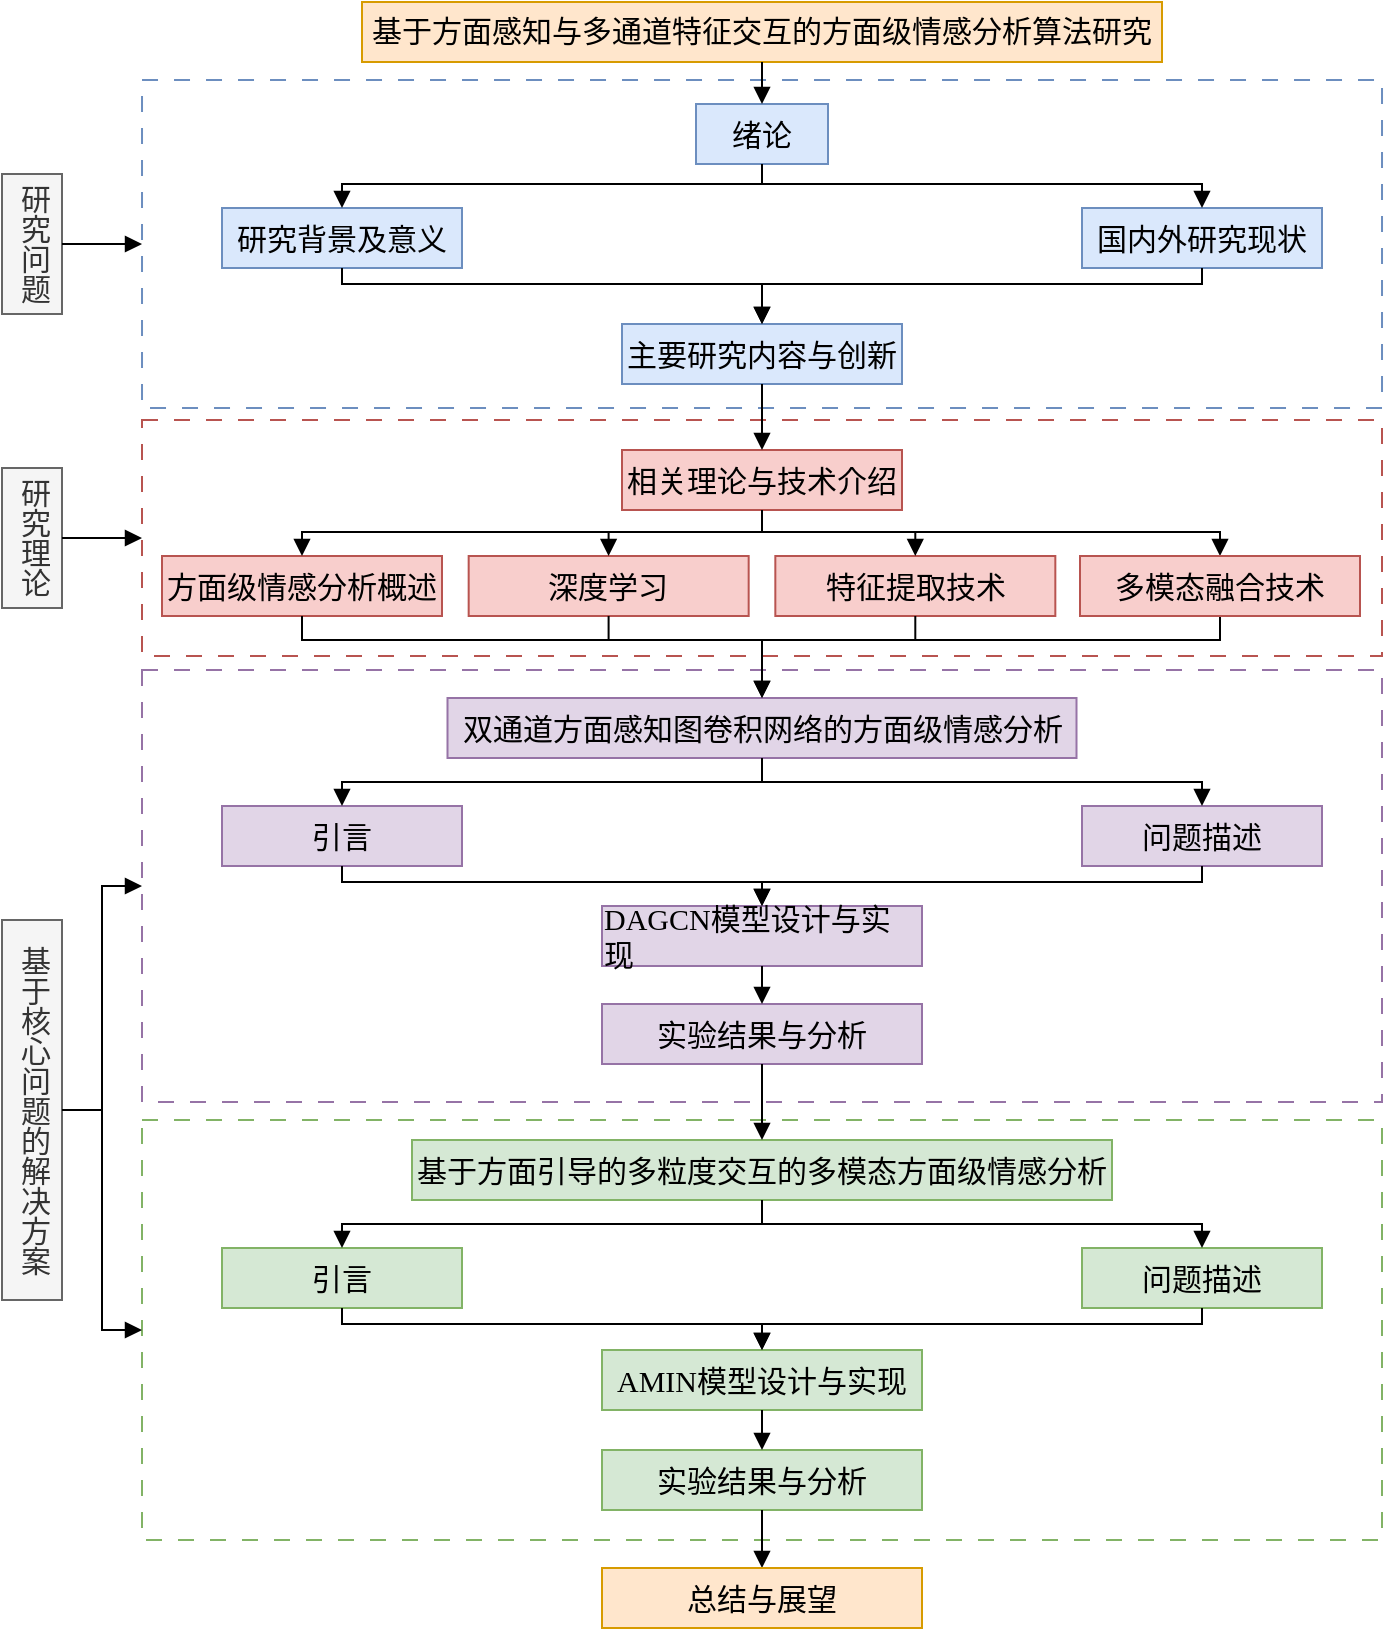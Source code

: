 <mxfile version="26.1.0">
  <diagram name="第 1 页" id="vcJ40VZtM2WvYGcIBnFR">
    <mxGraphModel dx="823" dy="549" grid="1" gridSize="10" guides="1" tooltips="1" connect="1" arrows="1" fold="1" page="1" pageScale="1" pageWidth="827" pageHeight="1169" math="0" shadow="0">
      <root>
        <mxCell id="0" />
        <mxCell id="1" parent="0" />
        <mxCell id="hmpepv-ZfLbdPi0fOxTO-10" value="" style="rounded=0;whiteSpace=wrap;html=1;dashed=1;dashPattern=8 8;fillColor=#FFFFFF;strokeColor=#6c8ebf;" parent="1" vertex="1">
          <mxGeometry x="110.01" y="120" width="620" height="164" as="geometry" />
        </mxCell>
        <mxCell id="hmpepv-ZfLbdPi0fOxTO-2" value="&lt;font&gt;&lt;font style=&quot;text-align: left;&quot;&gt;&lt;span style=&quot;line-height: 22.5px; font-family: 黑体;&quot;&gt;基于方面感知与多通道特征交互的&lt;/span&gt;&lt;/font&gt;&lt;span style=&quot;color: light-dark(rgb(0, 0, 0), rgb(255, 255, 255)); text-align: left; background-color: transparent; font-family: 黑体;&quot;&gt;方面级情感分析算法研究&lt;/span&gt;&lt;/font&gt;" style="rounded=0;whiteSpace=wrap;html=1;fontSize=15;fillColor=#ffe6cc;strokeColor=#d79b00;" parent="1" vertex="1">
          <mxGeometry x="220" y="81" width="400" height="30" as="geometry" />
        </mxCell>
        <mxCell id="hmpepv-ZfLbdPi0fOxTO-3" value="&lt;div style=&quot;text-align: left;&quot;&gt;&lt;span style=&quot;background-color: transparent; color: light-dark(rgb(0, 0, 0), rgb(255, 255, 255));&quot;&gt;&lt;font face=&quot;黑体&quot;&gt;绪论&lt;/font&gt;&lt;/span&gt;&lt;/div&gt;" style="rounded=0;whiteSpace=wrap;html=1;fontSize=15;fillColor=#dae8fc;strokeColor=#6c8ebf;" parent="1" vertex="1">
          <mxGeometry x="387" y="132" width="66" height="30" as="geometry" />
        </mxCell>
        <mxCell id="hmpepv-ZfLbdPi0fOxTO-4" value="&lt;div style=&quot;text-align: left;&quot;&gt;&lt;span style=&quot;background-color: transparent; color: light-dark(rgb(0, 0, 0), rgb(255, 255, 255));&quot;&gt;&lt;font face=&quot;黑体&quot;&gt;研究背景及意义&lt;/font&gt;&lt;/span&gt;&lt;/div&gt;" style="rounded=0;whiteSpace=wrap;html=1;fontSize=15;fillColor=#dae8fc;strokeColor=#6c8ebf;" parent="1" vertex="1">
          <mxGeometry x="150" y="184" width="120" height="30" as="geometry" />
        </mxCell>
        <mxCell id="hmpepv-ZfLbdPi0fOxTO-5" value="&lt;div style=&quot;text-align: left;&quot;&gt;&lt;span style=&quot;background-color: transparent; color: light-dark(rgb(0, 0, 0), rgb(255, 255, 255));&quot;&gt;&lt;font face=&quot;黑体&quot;&gt;国内外研究现状&lt;/font&gt;&lt;/span&gt;&lt;/div&gt;" style="rounded=0;whiteSpace=wrap;html=1;fontSize=15;fillColor=#dae8fc;strokeColor=#6c8ebf;" parent="1" vertex="1">
          <mxGeometry x="580" y="184" width="120" height="30" as="geometry" />
        </mxCell>
        <mxCell id="hmpepv-ZfLbdPi0fOxTO-8" value="&lt;div style=&quot;text-align: left;&quot;&gt;&lt;span style=&quot;background-color: transparent; color: light-dark(rgb(0, 0, 0), rgb(255, 255, 255));&quot;&gt;&lt;font face=&quot;黑体&quot;&gt;主要研究内容与创新&lt;/font&gt;&lt;/span&gt;&lt;/div&gt;" style="rounded=0;whiteSpace=wrap;html=1;fontSize=15;fillColor=#dae8fc;strokeColor=#6c8ebf;" parent="1" vertex="1">
          <mxGeometry x="350" y="242" width="140" height="30" as="geometry" />
        </mxCell>
        <mxCell id="hmpepv-ZfLbdPi0fOxTO-11" value="" style="rounded=0;whiteSpace=wrap;html=1;dashed=1;dashPattern=8 8;fillColor=#FFFFFF;strokeColor=#b85450;" parent="1" vertex="1">
          <mxGeometry x="110" y="290" width="620" height="118" as="geometry" />
        </mxCell>
        <mxCell id="hmpepv-ZfLbdPi0fOxTO-12" value="&lt;div style=&quot;text-align: left;&quot;&gt;&lt;span style=&quot;background-color: transparent; color: light-dark(rgb(0, 0, 0), rgb(255, 255, 255));&quot;&gt;&lt;font face=&quot;黑体&quot;&gt;相关理论与技术介绍&lt;/font&gt;&lt;/span&gt;&lt;/div&gt;" style="rounded=0;whiteSpace=wrap;html=1;fontSize=15;fillColor=#f8cecc;strokeColor=#b85450;" parent="1" vertex="1">
          <mxGeometry x="350" y="305" width="140" height="30" as="geometry" />
        </mxCell>
        <mxCell id="hmpepv-ZfLbdPi0fOxTO-13" value="&lt;div style=&quot;text-align: left;&quot;&gt;&lt;span style=&quot;background-color: transparent; color: light-dark(rgb(0, 0, 0), rgb(255, 255, 255));&quot;&gt;&lt;font face=&quot;黑体&quot;&gt;方面级情感分析概述&lt;/font&gt;&lt;/span&gt;&lt;/div&gt;" style="rounded=0;whiteSpace=wrap;html=1;fontSize=15;fillColor=#f8cecc;strokeColor=#b85450;" parent="1" vertex="1">
          <mxGeometry x="120" y="358" width="140" height="30" as="geometry" />
        </mxCell>
        <mxCell id="hmpepv-ZfLbdPi0fOxTO-14" value="&lt;div style=&quot;text-align: left;&quot;&gt;&lt;span style=&quot;background-color: transparent; color: light-dark(rgb(0, 0, 0), rgb(255, 255, 255));&quot;&gt;&lt;font face=&quot;黑体&quot;&gt;特征提取技术&lt;/font&gt;&lt;/span&gt;&lt;/div&gt;" style="rounded=0;whiteSpace=wrap;html=1;fontSize=15;fillColor=#f8cecc;strokeColor=#b85450;" parent="1" vertex="1">
          <mxGeometry x="426.666" y="358" width="140" height="30" as="geometry" />
        </mxCell>
        <mxCell id="hmpepv-ZfLbdPi0fOxTO-16" value="&lt;div style=&quot;text-align: left;&quot;&gt;&lt;font face=&quot;黑体&quot;&gt;深度学习&lt;/font&gt;&lt;/div&gt;" style="rounded=0;whiteSpace=wrap;html=1;fontSize=15;fillColor=#f8cecc;strokeColor=#b85450;" parent="1" vertex="1">
          <mxGeometry x="273.333" y="358" width="140" height="30" as="geometry" />
        </mxCell>
        <mxCell id="hmpepv-ZfLbdPi0fOxTO-18" value="" style="rounded=0;whiteSpace=wrap;html=1;dashed=1;dashPattern=8 8;fillColor=#FFFFFF;strokeColor=#9673a6;" parent="1" vertex="1">
          <mxGeometry x="110" y="415" width="620" height="216" as="geometry" />
        </mxCell>
        <mxCell id="hmpepv-ZfLbdPi0fOxTO-19" value="&lt;div style=&quot;text-align: left;&quot;&gt;&lt;span style=&quot;background-color: transparent; color: light-dark(rgb(0, 0, 0), rgb(255, 255, 255));&quot;&gt;&lt;font face=&quot;黑体&quot;&gt;双通道方面感知图卷积网络的方面级情感分析&lt;/font&gt;&lt;/span&gt;&lt;/div&gt;" style="rounded=0;whiteSpace=wrap;html=1;fontSize=15;fillColor=#e1d5e7;strokeColor=#9673a6;" parent="1" vertex="1">
          <mxGeometry x="262.75" y="429" width="314.5" height="30" as="geometry" />
        </mxCell>
        <mxCell id="hmpepv-ZfLbdPi0fOxTO-20" value="&lt;div style=&quot;text-align: left;&quot;&gt;&lt;span style=&quot;background-color: transparent; color: light-dark(rgb(0, 0, 0), rgb(255, 255, 255));&quot;&gt;&lt;font face=&quot;黑体&quot;&gt;引言&lt;/font&gt;&lt;/span&gt;&lt;/div&gt;" style="rounded=0;whiteSpace=wrap;html=1;fontSize=15;fillColor=#e1d5e7;strokeColor=#9673a6;" parent="1" vertex="1">
          <mxGeometry x="150" y="483" width="120" height="30" as="geometry" />
        </mxCell>
        <mxCell id="hmpepv-ZfLbdPi0fOxTO-22" value="&lt;div style=&quot;text-align: left;&quot;&gt;&lt;span style=&quot;background-color: transparent; color: light-dark(rgb(0, 0, 0), rgb(255, 255, 255));&quot;&gt;&lt;font face=&quot;黑体&quot;&gt;DAGCN模型设计与实现&lt;/font&gt;&lt;/span&gt;&lt;/div&gt;" style="rounded=0;whiteSpace=wrap;html=1;fontSize=15;fillColor=#e1d5e7;strokeColor=#9673a6;" parent="1" vertex="1">
          <mxGeometry x="340" y="533" width="160" height="30" as="geometry" />
        </mxCell>
        <mxCell id="hmpepv-ZfLbdPi0fOxTO-23" value="&lt;div style=&quot;text-align: left;&quot;&gt;&lt;span style=&quot;background-color: transparent; color: light-dark(rgb(0, 0, 0), rgb(255, 255, 255));&quot;&gt;&lt;font face=&quot;黑体&quot;&gt;问题描述&lt;/font&gt;&lt;/span&gt;&lt;/div&gt;" style="rounded=0;whiteSpace=wrap;html=1;fontSize=15;fillColor=#e1d5e7;strokeColor=#9673a6;" parent="1" vertex="1">
          <mxGeometry x="580" y="483" width="120" height="30" as="geometry" />
        </mxCell>
        <mxCell id="hmpepv-ZfLbdPi0fOxTO-30" value="&lt;div style=&quot;text-align: left;&quot;&gt;&lt;font face=&quot;黑体&quot;&gt;实验结果与分析&lt;/font&gt;&lt;/div&gt;" style="rounded=0;whiteSpace=wrap;html=1;fontSize=15;fillColor=#e1d5e7;strokeColor=#9673a6;" parent="1" vertex="1">
          <mxGeometry x="340" y="582" width="160" height="30" as="geometry" />
        </mxCell>
        <mxCell id="hmpepv-ZfLbdPi0fOxTO-37" value="" style="rounded=0;whiteSpace=wrap;html=1;dashed=1;dashPattern=8 8;fillColor=#FFFFFF;strokeColor=#82b366;" parent="1" vertex="1">
          <mxGeometry x="110" y="640" width="620" height="210" as="geometry" />
        </mxCell>
        <mxCell id="hmpepv-ZfLbdPi0fOxTO-38" value="&lt;div style=&quot;text-align: left;&quot;&gt;&lt;span style=&quot;background-color: transparent; color: light-dark(rgb(0, 0, 0), rgb(255, 255, 255));&quot;&gt;&lt;font face=&quot;黑体&quot;&gt;基于方面引导的多粒度交互的多模态方面级情感分析&lt;/font&gt;&lt;/span&gt;&lt;/div&gt;" style="rounded=0;whiteSpace=wrap;html=1;fontSize=15;fillColor=#d5e8d4;strokeColor=#82b366;" parent="1" vertex="1">
          <mxGeometry x="245" y="650" width="350" height="30" as="geometry" />
        </mxCell>
        <mxCell id="hmpepv-ZfLbdPi0fOxTO-39" value="&lt;div style=&quot;text-align: left;&quot;&gt;&lt;span style=&quot;background-color: transparent; color: light-dark(rgb(0, 0, 0), rgb(255, 255, 255));&quot;&gt;&lt;font face=&quot;黑体&quot;&gt;引言&lt;/font&gt;&lt;/span&gt;&lt;/div&gt;" style="rounded=0;whiteSpace=wrap;html=1;fontSize=15;fillColor=#d5e8d4;strokeColor=#82b366;" parent="1" vertex="1">
          <mxGeometry x="150" y="704" width="120" height="30" as="geometry" />
        </mxCell>
        <mxCell id="hmpepv-ZfLbdPi0fOxTO-40" value="&lt;div style=&quot;text-align: left;&quot;&gt;&lt;span style=&quot;background-color: transparent; color: light-dark(rgb(0, 0, 0), rgb(255, 255, 255));&quot;&gt;&lt;font face=&quot;黑体&quot;&gt;AMIN模型设计与实现&lt;/font&gt;&lt;/span&gt;&lt;/div&gt;" style="rounded=0;whiteSpace=wrap;html=1;fontSize=15;fillColor=#d5e8d4;strokeColor=#82b366;" parent="1" vertex="1">
          <mxGeometry x="340" y="755" width="160" height="30" as="geometry" />
        </mxCell>
        <mxCell id="hmpepv-ZfLbdPi0fOxTO-41" value="&lt;div style=&quot;text-align: left;&quot;&gt;&lt;span style=&quot;background-color: transparent; color: light-dark(rgb(0, 0, 0), rgb(255, 255, 255));&quot;&gt;&lt;font face=&quot;黑体&quot;&gt;问题描述&lt;/font&gt;&lt;/span&gt;&lt;/div&gt;" style="rounded=0;whiteSpace=wrap;html=1;fontSize=15;fillColor=#d5e8d4;strokeColor=#82b366;" parent="1" vertex="1">
          <mxGeometry x="580" y="704" width="120" height="30" as="geometry" />
        </mxCell>
        <mxCell id="hmpepv-ZfLbdPi0fOxTO-42" value="&lt;div style=&quot;text-align: left;&quot;&gt;&lt;font face=&quot;黑体&quot;&gt;实验结果与分析&lt;/font&gt;&lt;/div&gt;" style="rounded=0;whiteSpace=wrap;html=1;fontSize=15;fillColor=#d5e8d4;strokeColor=#82b366;" parent="1" vertex="1">
          <mxGeometry x="340" y="805" width="160" height="30" as="geometry" />
        </mxCell>
        <mxCell id="hmpepv-ZfLbdPi0fOxTO-43" value="研究问题" style="rounded=0;whiteSpace=wrap;html=1;textDirection=vertical-rl;fontSize=15;fillColor=#f5f5f5;fontColor=#333333;strokeColor=#666666;" parent="1" vertex="1">
          <mxGeometry x="40" y="167" width="30" height="70" as="geometry" />
        </mxCell>
        <mxCell id="hmpepv-ZfLbdPi0fOxTO-44" value="研究理论" style="rounded=0;whiteSpace=wrap;html=1;textDirection=vertical-rl;fontSize=15;fillColor=#f5f5f5;fontColor=#333333;strokeColor=#666666;" parent="1" vertex="1">
          <mxGeometry x="40" y="314" width="30" height="70" as="geometry" />
        </mxCell>
        <mxCell id="hmpepv-ZfLbdPi0fOxTO-45" value="基于核心问题的解决方案" style="rounded=0;whiteSpace=wrap;html=1;textDirection=vertical-rl;fontSize=15;fillColor=#f5f5f5;fontColor=#333333;strokeColor=#666666;" parent="1" vertex="1">
          <mxGeometry x="40" y="540" width="30" height="190" as="geometry" />
        </mxCell>
        <mxCell id="hmpepv-ZfLbdPi0fOxTO-46" value="" style="endArrow=block;html=1;rounded=0;exitX=1;exitY=0.5;exitDx=0;exitDy=0;entryX=0;entryY=0.5;entryDx=0;entryDy=0;endFill=1;" parent="1" source="hmpepv-ZfLbdPi0fOxTO-43" target="hmpepv-ZfLbdPi0fOxTO-10" edge="1">
          <mxGeometry width="50" height="50" relative="1" as="geometry">
            <mxPoint x="50" y="152" as="sourcePoint" />
            <mxPoint x="100" y="102" as="targetPoint" />
          </mxGeometry>
        </mxCell>
        <mxCell id="hmpepv-ZfLbdPi0fOxTO-47" value="" style="endArrow=block;html=1;rounded=0;exitX=1;exitY=0.5;exitDx=0;exitDy=0;entryX=0;entryY=0.5;entryDx=0;entryDy=0;endFill=1;" parent="1" source="hmpepv-ZfLbdPi0fOxTO-44" target="hmpepv-ZfLbdPi0fOxTO-11" edge="1">
          <mxGeometry width="50" height="50" relative="1" as="geometry">
            <mxPoint x="80" y="195" as="sourcePoint" />
            <mxPoint x="120" y="195" as="targetPoint" />
          </mxGeometry>
        </mxCell>
        <mxCell id="hmpepv-ZfLbdPi0fOxTO-48" value="" style="endArrow=block;html=1;rounded=0;exitX=1;exitY=0.5;exitDx=0;exitDy=0;entryX=0;entryY=0.5;entryDx=0;entryDy=0;endFill=1;" parent="1" source="hmpepv-ZfLbdPi0fOxTO-45" target="hmpepv-ZfLbdPi0fOxTO-18" edge="1">
          <mxGeometry width="50" height="50" relative="1" as="geometry">
            <mxPoint x="70" y="655" as="sourcePoint" />
            <mxPoint x="120" y="352" as="targetPoint" />
            <Array as="points">
              <mxPoint x="90" y="635" />
              <mxPoint x="90" y="523" />
            </Array>
          </mxGeometry>
        </mxCell>
        <mxCell id="hmpepv-ZfLbdPi0fOxTO-49" value="" style="endArrow=block;html=1;rounded=0;exitX=1;exitY=0.5;exitDx=0;exitDy=0;endFill=1;entryX=0;entryY=0.5;entryDx=0;entryDy=0;" parent="1" source="hmpepv-ZfLbdPi0fOxTO-45" target="hmpepv-ZfLbdPi0fOxTO-37" edge="1">
          <mxGeometry width="50" height="50" relative="1" as="geometry">
            <mxPoint x="70" y="635" as="sourcePoint" />
            <mxPoint x="90" y="672" as="targetPoint" />
            <Array as="points">
              <mxPoint x="90" y="635" />
              <mxPoint x="90" y="745" />
            </Array>
          </mxGeometry>
        </mxCell>
        <mxCell id="hmpepv-ZfLbdPi0fOxTO-50" value="" style="endArrow=block;html=1;rounded=0;endFill=1;exitX=0.5;exitY=1;exitDx=0;exitDy=0;fillColor=#dae8fc;strokeColor=#000000;entryX=0.5;entryY=0;entryDx=0;entryDy=0;" parent="1" source="hmpepv-ZfLbdPi0fOxTO-2" edge="1" target="hmpepv-ZfLbdPi0fOxTO-3">
          <mxGeometry width="50" height="50" relative="1" as="geometry">
            <mxPoint x="420" y="92" as="sourcePoint" />
            <mxPoint x="420" y="134" as="targetPoint" />
          </mxGeometry>
        </mxCell>
        <mxCell id="hmpepv-ZfLbdPi0fOxTO-51" value="" style="endArrow=block;html=1;rounded=0;endFill=1;entryX=0.5;entryY=0;entryDx=0;entryDy=0;exitX=0.5;exitY=1;exitDx=0;exitDy=0;fillColor=#dae8fc;strokeColor=#000000;" parent="1" source="hmpepv-ZfLbdPi0fOxTO-3" target="hmpepv-ZfLbdPi0fOxTO-4" edge="1">
          <mxGeometry width="50" height="50" relative="1" as="geometry">
            <mxPoint x="430" y="107" as="sourcePoint" />
            <mxPoint x="430" y="144" as="targetPoint" />
            <Array as="points">
              <mxPoint x="420" y="172" />
              <mxPoint x="210" y="172" />
            </Array>
          </mxGeometry>
        </mxCell>
        <mxCell id="hmpepv-ZfLbdPi0fOxTO-52" value="" style="endArrow=block;html=1;rounded=0;endFill=1;entryX=0.5;entryY=0;entryDx=0;entryDy=0;exitX=0.5;exitY=1;exitDx=0;exitDy=0;fillColor=#dae8fc;strokeColor=#000000;" parent="1" source="hmpepv-ZfLbdPi0fOxTO-3" target="hmpepv-ZfLbdPi0fOxTO-5" edge="1">
          <mxGeometry width="50" height="50" relative="1" as="geometry">
            <mxPoint x="397" y="162" as="sourcePoint" />
            <mxPoint x="220" y="204" as="targetPoint" />
            <Array as="points">
              <mxPoint x="420" y="172" />
              <mxPoint x="640" y="172" />
            </Array>
          </mxGeometry>
        </mxCell>
        <mxCell id="hmpepv-ZfLbdPi0fOxTO-53" value="" style="endArrow=block;html=1;rounded=0;endFill=1;entryX=0.5;entryY=0;entryDx=0;entryDy=0;exitX=0.5;exitY=1;exitDx=0;exitDy=0;fillColor=#dae8fc;strokeColor=#000000;" parent="1" source="hmpepv-ZfLbdPi0fOxTO-4" target="hmpepv-ZfLbdPi0fOxTO-8" edge="1">
          <mxGeometry width="50" height="50" relative="1" as="geometry">
            <mxPoint x="463" y="162" as="sourcePoint" />
            <mxPoint x="650" y="204" as="targetPoint" />
            <Array as="points">
              <mxPoint x="210" y="222" />
              <mxPoint x="420" y="222" />
            </Array>
          </mxGeometry>
        </mxCell>
        <mxCell id="hmpepv-ZfLbdPi0fOxTO-54" value="" style="endArrow=block;html=1;rounded=0;endFill=1;entryX=0.5;entryY=0;entryDx=0;entryDy=0;exitX=0.5;exitY=1;exitDx=0;exitDy=0;fillColor=#dae8fc;strokeColor=#000000;" parent="1" source="hmpepv-ZfLbdPi0fOxTO-5" target="hmpepv-ZfLbdPi0fOxTO-8" edge="1">
          <mxGeometry width="50" height="50" relative="1" as="geometry">
            <mxPoint x="220" y="239" as="sourcePoint" />
            <mxPoint x="430" y="264" as="targetPoint" />
            <Array as="points">
              <mxPoint x="640" y="222" />
              <mxPoint x="420" y="222" />
            </Array>
          </mxGeometry>
        </mxCell>
        <mxCell id="hmpepv-ZfLbdPi0fOxTO-55" value="" style="endArrow=block;html=1;rounded=0;endFill=1;entryX=0.5;entryY=0;entryDx=0;entryDy=0;exitX=0.5;exitY=1;exitDx=0;exitDy=0;fillColor=#f8cecc;strokeColor=#000000;" parent="1" source="hmpepv-ZfLbdPi0fOxTO-8" target="hmpepv-ZfLbdPi0fOxTO-12" edge="1">
          <mxGeometry width="50" height="50" relative="1" as="geometry">
            <mxPoint x="220" y="217" as="sourcePoint" />
            <mxPoint x="430" y="242" as="targetPoint" />
          </mxGeometry>
        </mxCell>
        <mxCell id="hmpepv-ZfLbdPi0fOxTO-56" value="" style="endArrow=block;html=1;rounded=0;endFill=1;entryX=0.5;entryY=0;entryDx=0;entryDy=0;exitX=0.5;exitY=1;exitDx=0;exitDy=0;fillColor=#f8cecc;strokeColor=#000000;" parent="1" source="hmpepv-ZfLbdPi0fOxTO-12" target="hmpepv-ZfLbdPi0fOxTO-13" edge="1">
          <mxGeometry width="50" height="50" relative="1" as="geometry">
            <mxPoint x="220" y="213" as="sourcePoint" />
            <mxPoint x="430" y="238" as="targetPoint" />
            <Array as="points">
              <mxPoint x="420" y="346" />
              <mxPoint x="190" y="346" />
            </Array>
          </mxGeometry>
        </mxCell>
        <mxCell id="hmpepv-ZfLbdPi0fOxTO-57" value="" style="endArrow=block;html=1;rounded=0;endFill=1;entryX=0.5;entryY=0;entryDx=0;entryDy=0;exitX=0.5;exitY=1;exitDx=0;exitDy=0;fillColor=#f8cecc;strokeColor=#000000;" parent="1" source="hmpepv-ZfLbdPi0fOxTO-12" target="hFlMvGwMm2Udqh0mI5D_-1" edge="1">
          <mxGeometry width="50" height="50" relative="1" as="geometry">
            <mxPoint x="430" y="352" as="sourcePoint" />
            <mxPoint x="220" y="377" as="targetPoint" />
            <Array as="points">
              <mxPoint x="420" y="346" />
              <mxPoint x="649" y="346" />
            </Array>
          </mxGeometry>
        </mxCell>
        <mxCell id="hmpepv-ZfLbdPi0fOxTO-60" value="" style="endArrow=block;html=1;rounded=0;endFill=1;entryX=0.5;entryY=0;entryDx=0;entryDy=0;exitX=0.5;exitY=1;exitDx=0;exitDy=0;" parent="1" source="hmpepv-ZfLbdPi0fOxTO-19" target="hmpepv-ZfLbdPi0fOxTO-23" edge="1">
          <mxGeometry width="50" height="50" relative="1" as="geometry">
            <mxPoint x="430" y="397" as="sourcePoint" />
            <mxPoint x="430" y="441" as="targetPoint" />
            <Array as="points">
              <mxPoint x="420" y="471" />
              <mxPoint x="640" y="471" />
            </Array>
          </mxGeometry>
        </mxCell>
        <mxCell id="hmpepv-ZfLbdPi0fOxTO-61" value="" style="endArrow=block;html=1;rounded=0;endFill=1;entryX=0.5;entryY=0;entryDx=0;entryDy=0;exitX=0.5;exitY=1;exitDx=0;exitDy=0;" parent="1" source="hmpepv-ZfLbdPi0fOxTO-19" target="hmpepv-ZfLbdPi0fOxTO-20" edge="1">
          <mxGeometry width="50" height="50" relative="1" as="geometry">
            <mxPoint x="430" y="476" as="sourcePoint" />
            <mxPoint x="650" y="496" as="targetPoint" />
            <Array as="points">
              <mxPoint x="420" y="471" />
              <mxPoint x="210" y="471" />
            </Array>
          </mxGeometry>
        </mxCell>
        <mxCell id="hmpepv-ZfLbdPi0fOxTO-62" value="" style="endArrow=block;html=1;rounded=0;endFill=1;entryX=0.5;entryY=0;entryDx=0;entryDy=0;exitX=0.5;exitY=1;exitDx=0;exitDy=0;" parent="1" source="hmpepv-ZfLbdPi0fOxTO-20" target="hmpepv-ZfLbdPi0fOxTO-22" edge="1">
          <mxGeometry width="50" height="50" relative="1" as="geometry">
            <mxPoint x="430" y="476" as="sourcePoint" />
            <mxPoint x="220" y="501" as="targetPoint" />
            <Array as="points">
              <mxPoint x="210" y="521" />
              <mxPoint x="420" y="521" />
            </Array>
          </mxGeometry>
        </mxCell>
        <mxCell id="hmpepv-ZfLbdPi0fOxTO-63" value="" style="endArrow=block;html=1;rounded=0;endFill=1;exitX=0.5;exitY=1;exitDx=0;exitDy=0;entryX=0.5;entryY=0;entryDx=0;entryDy=0;" parent="1" source="hmpepv-ZfLbdPi0fOxTO-23" target="hmpepv-ZfLbdPi0fOxTO-22" edge="1">
          <mxGeometry width="50" height="50" relative="1" as="geometry">
            <mxPoint x="220" y="536" as="sourcePoint" />
            <mxPoint x="430" y="549" as="targetPoint" />
            <Array as="points">
              <mxPoint x="640" y="521" />
              <mxPoint x="420" y="521" />
            </Array>
          </mxGeometry>
        </mxCell>
        <mxCell id="hmpepv-ZfLbdPi0fOxTO-64" value="" style="endArrow=block;html=1;rounded=0;endFill=1;exitX=0.5;exitY=1;exitDx=0;exitDy=0;entryX=0.5;entryY=0;entryDx=0;entryDy=0;" parent="1" source="hmpepv-ZfLbdPi0fOxTO-22" target="hmpepv-ZfLbdPi0fOxTO-30" edge="1">
          <mxGeometry width="50" height="50" relative="1" as="geometry">
            <mxPoint x="650" y="531" as="sourcePoint" />
            <mxPoint x="430" y="549" as="targetPoint" />
          </mxGeometry>
        </mxCell>
        <mxCell id="hmpepv-ZfLbdPi0fOxTO-65" value="" style="endArrow=block;html=1;rounded=0;endFill=1;exitX=0.5;exitY=1;exitDx=0;exitDy=0;entryX=0.5;entryY=0;entryDx=0;entryDy=0;" parent="1" source="hmpepv-ZfLbdPi0fOxTO-30" target="hmpepv-ZfLbdPi0fOxTO-38" edge="1">
          <mxGeometry width="50" height="50" relative="1" as="geometry">
            <mxPoint x="430" y="603" as="sourcePoint" />
            <mxPoint x="430" y="628" as="targetPoint" />
          </mxGeometry>
        </mxCell>
        <mxCell id="hmpepv-ZfLbdPi0fOxTO-66" value="" style="endArrow=block;html=1;rounded=0;endFill=1;exitX=0.5;exitY=1;exitDx=0;exitDy=0;entryX=0.5;entryY=0;entryDx=0;entryDy=0;" parent="1" source="hmpepv-ZfLbdPi0fOxTO-38" target="hmpepv-ZfLbdPi0fOxTO-39" edge="1">
          <mxGeometry width="50" height="50" relative="1" as="geometry">
            <mxPoint x="430" y="565" as="sourcePoint" />
            <mxPoint x="430" y="590" as="targetPoint" />
            <Array as="points">
              <mxPoint x="420" y="692" />
              <mxPoint x="210" y="692" />
            </Array>
          </mxGeometry>
        </mxCell>
        <mxCell id="hmpepv-ZfLbdPi0fOxTO-67" value="" style="endArrow=block;html=1;rounded=0;endFill=1;exitX=0.5;exitY=1;exitDx=0;exitDy=0;entryX=0.5;entryY=0;entryDx=0;entryDy=0;" parent="1" source="hmpepv-ZfLbdPi0fOxTO-38" target="hmpepv-ZfLbdPi0fOxTO-41" edge="1">
          <mxGeometry width="50" height="50" relative="1" as="geometry">
            <mxPoint x="430" y="701" as="sourcePoint" />
            <mxPoint x="220" y="726" as="targetPoint" />
            <Array as="points">
              <mxPoint x="420" y="692" />
              <mxPoint x="640" y="692" />
            </Array>
          </mxGeometry>
        </mxCell>
        <mxCell id="hmpepv-ZfLbdPi0fOxTO-68" value="" style="endArrow=block;html=1;rounded=0;endFill=1;exitX=0.5;exitY=1;exitDx=0;exitDy=0;entryX=0.5;entryY=0;entryDx=0;entryDy=0;" parent="1" source="hmpepv-ZfLbdPi0fOxTO-39" target="hmpepv-ZfLbdPi0fOxTO-40" edge="1">
          <mxGeometry width="50" height="50" relative="1" as="geometry">
            <mxPoint x="430" y="701" as="sourcePoint" />
            <mxPoint x="220" y="726" as="targetPoint" />
            <Array as="points">
              <mxPoint x="210" y="742" />
              <mxPoint x="420" y="742" />
            </Array>
          </mxGeometry>
        </mxCell>
        <mxCell id="hmpepv-ZfLbdPi0fOxTO-69" value="" style="endArrow=block;html=1;rounded=0;endFill=1;exitX=0.5;exitY=1;exitDx=0;exitDy=0;entryX=0.5;entryY=0;entryDx=0;entryDy=0;" parent="1" source="hmpepv-ZfLbdPi0fOxTO-41" target="hmpepv-ZfLbdPi0fOxTO-40" edge="1">
          <mxGeometry width="50" height="50" relative="1" as="geometry">
            <mxPoint x="220" y="761" as="sourcePoint" />
            <mxPoint x="430" y="774" as="targetPoint" />
            <Array as="points">
              <mxPoint x="640" y="742" />
              <mxPoint x="420" y="742" />
            </Array>
          </mxGeometry>
        </mxCell>
        <mxCell id="hmpepv-ZfLbdPi0fOxTO-70" value="" style="endArrow=block;html=1;rounded=0;endFill=1;exitX=0.5;exitY=1;exitDx=0;exitDy=0;entryX=0.5;entryY=0;entryDx=0;entryDy=0;" parent="1" source="hmpepv-ZfLbdPi0fOxTO-40" target="hmpepv-ZfLbdPi0fOxTO-42" edge="1">
          <mxGeometry width="50" height="50" relative="1" as="geometry">
            <mxPoint x="650" y="756" as="sourcePoint" />
            <mxPoint x="430" y="774" as="targetPoint" />
          </mxGeometry>
        </mxCell>
        <mxCell id="hmpepv-ZfLbdPi0fOxTO-71" value="" style="endArrow=block;html=1;rounded=0;endFill=1;exitX=0.5;exitY=1;exitDx=0;exitDy=0;entryX=0.5;entryY=0;entryDx=0;entryDy=0;" parent="1" source="hmpepv-ZfLbdPi0fOxTO-42" target="hmpepv-ZfLbdPi0fOxTO-72" edge="1">
          <mxGeometry width="50" height="50" relative="1" as="geometry">
            <mxPoint x="430" y="809" as="sourcePoint" />
            <mxPoint x="420" y="902" as="targetPoint" />
          </mxGeometry>
        </mxCell>
        <mxCell id="hmpepv-ZfLbdPi0fOxTO-72" value="&lt;div style=&quot;text-align: left;&quot;&gt;&lt;font face=&quot;黑体&quot;&gt;总结与展望&lt;/font&gt;&lt;/div&gt;" style="rounded=0;whiteSpace=wrap;html=1;fontSize=15;fillColor=#ffe6cc;strokeColor=#d79b00;" parent="1" vertex="1">
          <mxGeometry x="340" y="864" width="160" height="30" as="geometry" />
        </mxCell>
        <mxCell id="hmpepv-ZfLbdPi0fOxTO-73" value="" style="endArrow=block;html=1;rounded=0;endFill=1;entryX=0.5;entryY=0;entryDx=0;entryDy=0;exitX=0.5;exitY=1;exitDx=0;exitDy=0;fillColor=#f8cecc;strokeColor=#000000;" parent="1" source="hmpepv-ZfLbdPi0fOxTO-13" target="hmpepv-ZfLbdPi0fOxTO-19" edge="1">
          <mxGeometry width="50" height="50" relative="1" as="geometry">
            <mxPoint x="430" y="356" as="sourcePoint" />
            <mxPoint x="220" y="381" as="targetPoint" />
            <Array as="points">
              <mxPoint x="190" y="400" />
              <mxPoint x="420" y="400" />
            </Array>
          </mxGeometry>
        </mxCell>
        <mxCell id="hmpepv-ZfLbdPi0fOxTO-74" value="" style="endArrow=block;html=1;rounded=0;endFill=1;entryX=0.5;entryY=0;entryDx=0;entryDy=0;exitX=0.5;exitY=1;exitDx=0;exitDy=0;fillColor=#f8cecc;strokeColor=#000000;" parent="1" source="hFlMvGwMm2Udqh0mI5D_-1" target="hmpepv-ZfLbdPi0fOxTO-19" edge="1">
          <mxGeometry width="50" height="50" relative="1" as="geometry">
            <mxPoint x="220" y="416" as="sourcePoint" />
            <mxPoint x="430" y="460" as="targetPoint" />
            <Array as="points">
              <mxPoint x="649" y="400" />
              <mxPoint x="420" y="400" />
            </Array>
          </mxGeometry>
        </mxCell>
        <mxCell id="hFlMvGwMm2Udqh0mI5D_-1" value="&lt;div style=&quot;text-align: left;&quot;&gt;&lt;span style=&quot;background-color: transparent; color: light-dark(rgb(0, 0, 0), rgb(255, 255, 255));&quot;&gt;&lt;font face=&quot;黑体&quot;&gt;多模态融合技术&lt;/font&gt;&lt;/span&gt;&lt;/div&gt;" style="rounded=0;whiteSpace=wrap;html=1;fontSize=15;fillColor=#f8cecc;strokeColor=#b85450;" vertex="1" parent="1">
          <mxGeometry x="579" y="358" width="140" height="30" as="geometry" />
        </mxCell>
        <mxCell id="hFlMvGwMm2Udqh0mI5D_-2" value="" style="endArrow=block;html=1;rounded=0;endFill=1;entryX=0.5;entryY=0;entryDx=0;entryDy=0;exitX=0.5;exitY=1;exitDx=0;exitDy=0;fillColor=#f8cecc;strokeColor=#000000;" edge="1" parent="1">
          <mxGeometry width="50" height="50" relative="1" as="geometry">
            <mxPoint x="343.3" y="346" as="sourcePoint" />
            <mxPoint x="343.3" y="358" as="targetPoint" />
          </mxGeometry>
        </mxCell>
        <mxCell id="hFlMvGwMm2Udqh0mI5D_-3" value="" style="endArrow=block;html=1;rounded=0;endFill=1;entryX=0.5;entryY=0;entryDx=0;entryDy=0;exitX=0.5;exitY=1;exitDx=0;exitDy=0;fillColor=#f8cecc;strokeColor=#000000;" edge="1" parent="1">
          <mxGeometry width="50" height="50" relative="1" as="geometry">
            <mxPoint x="496.65" y="346" as="sourcePoint" />
            <mxPoint x="496.65" y="358" as="targetPoint" />
          </mxGeometry>
        </mxCell>
        <mxCell id="hFlMvGwMm2Udqh0mI5D_-4" value="" style="endArrow=none;html=1;rounded=0;entryX=0.478;entryY=1.007;entryDx=0;entryDy=0;entryPerimeter=0;" edge="1" parent="1">
          <mxGeometry width="50" height="50" relative="1" as="geometry">
            <mxPoint x="343.3" y="399.79" as="sourcePoint" />
            <mxPoint x="343.3" y="388" as="targetPoint" />
          </mxGeometry>
        </mxCell>
        <mxCell id="hFlMvGwMm2Udqh0mI5D_-6" value="" style="endArrow=none;html=1;rounded=0;entryX=0.478;entryY=1.007;entryDx=0;entryDy=0;entryPerimeter=0;" edge="1" parent="1">
          <mxGeometry width="50" height="50" relative="1" as="geometry">
            <mxPoint x="496.65" y="399.79" as="sourcePoint" />
            <mxPoint x="496.65" y="388" as="targetPoint" />
          </mxGeometry>
        </mxCell>
      </root>
    </mxGraphModel>
  </diagram>
</mxfile>
